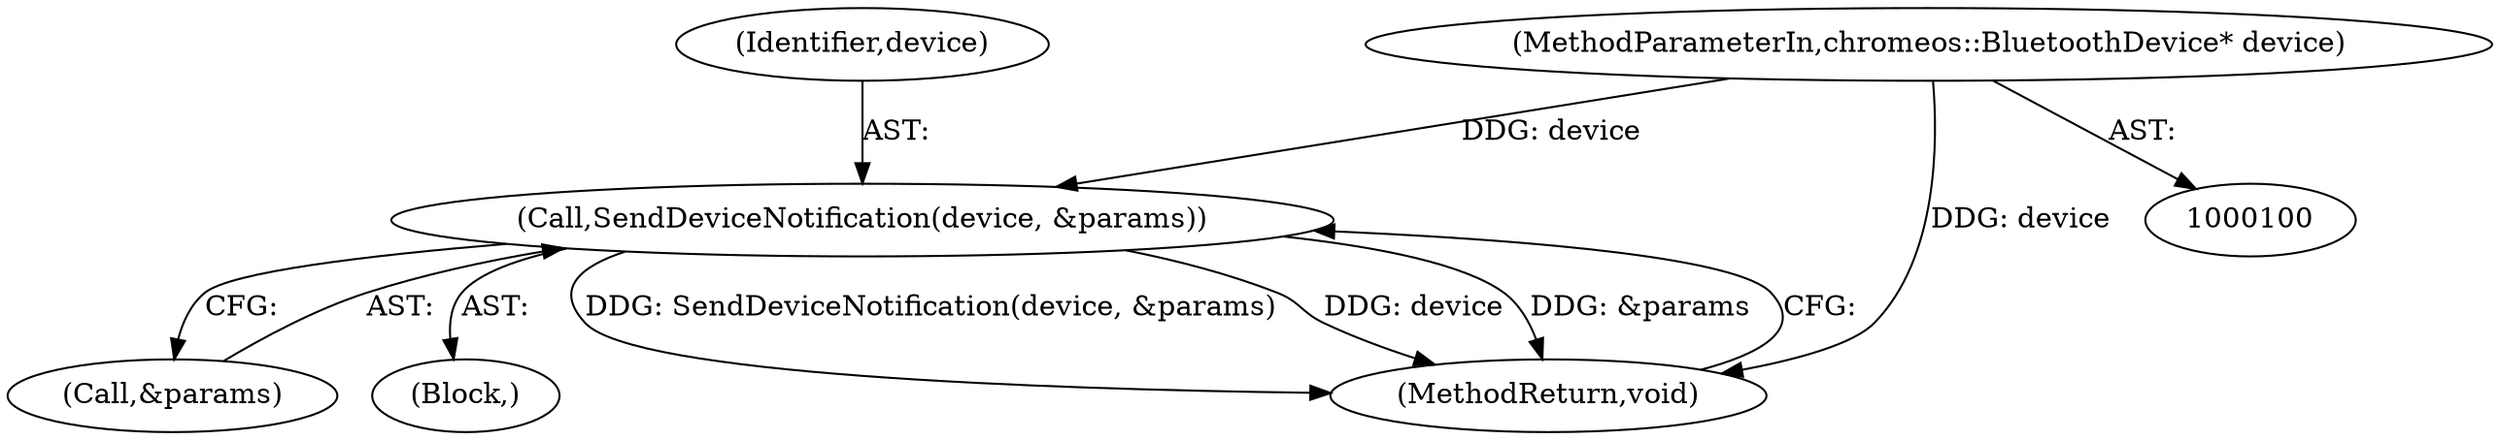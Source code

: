 digraph "0_Chrome_0a38f71865b63025dce4de1f8cca71979c48d14d_5@pointer" {
"1000101" [label="(MethodParameterIn,chromeos::BluetoothDevice* device)"];
"1000111" [label="(Call,SendDeviceNotification(device, &params))"];
"1000101" [label="(MethodParameterIn,chromeos::BluetoothDevice* device)"];
"1000113" [label="(Call,&params)"];
"1000103" [label="(Block,)"];
"1000112" [label="(Identifier,device)"];
"1000111" [label="(Call,SendDeviceNotification(device, &params))"];
"1000115" [label="(MethodReturn,void)"];
"1000101" -> "1000100"  [label="AST: "];
"1000101" -> "1000115"  [label="DDG: device"];
"1000101" -> "1000111"  [label="DDG: device"];
"1000111" -> "1000103"  [label="AST: "];
"1000111" -> "1000113"  [label="CFG: "];
"1000112" -> "1000111"  [label="AST: "];
"1000113" -> "1000111"  [label="AST: "];
"1000115" -> "1000111"  [label="CFG: "];
"1000111" -> "1000115"  [label="DDG: SendDeviceNotification(device, &params)"];
"1000111" -> "1000115"  [label="DDG: device"];
"1000111" -> "1000115"  [label="DDG: &params"];
}

